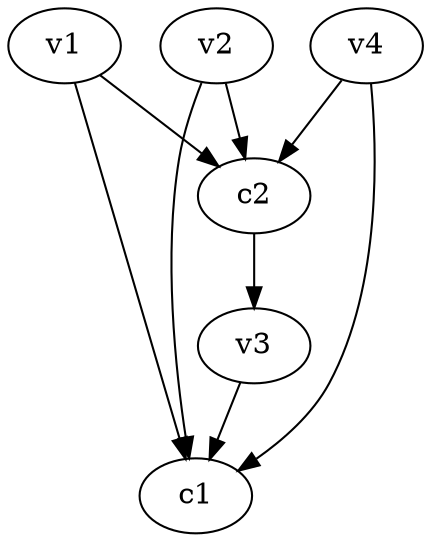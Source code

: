 strict digraph  {
c1;
c2;
v1;
v2;
v3;
v4;
c2 -> v3  [weight=1];
v1 -> c1  [weight=1];
v1 -> c2  [weight=1];
v2 -> c2  [weight=1];
v2 -> c1  [weight=1];
v3 -> c1  [weight=1];
v4 -> c1  [weight=1];
v4 -> c2  [weight=1];
}
